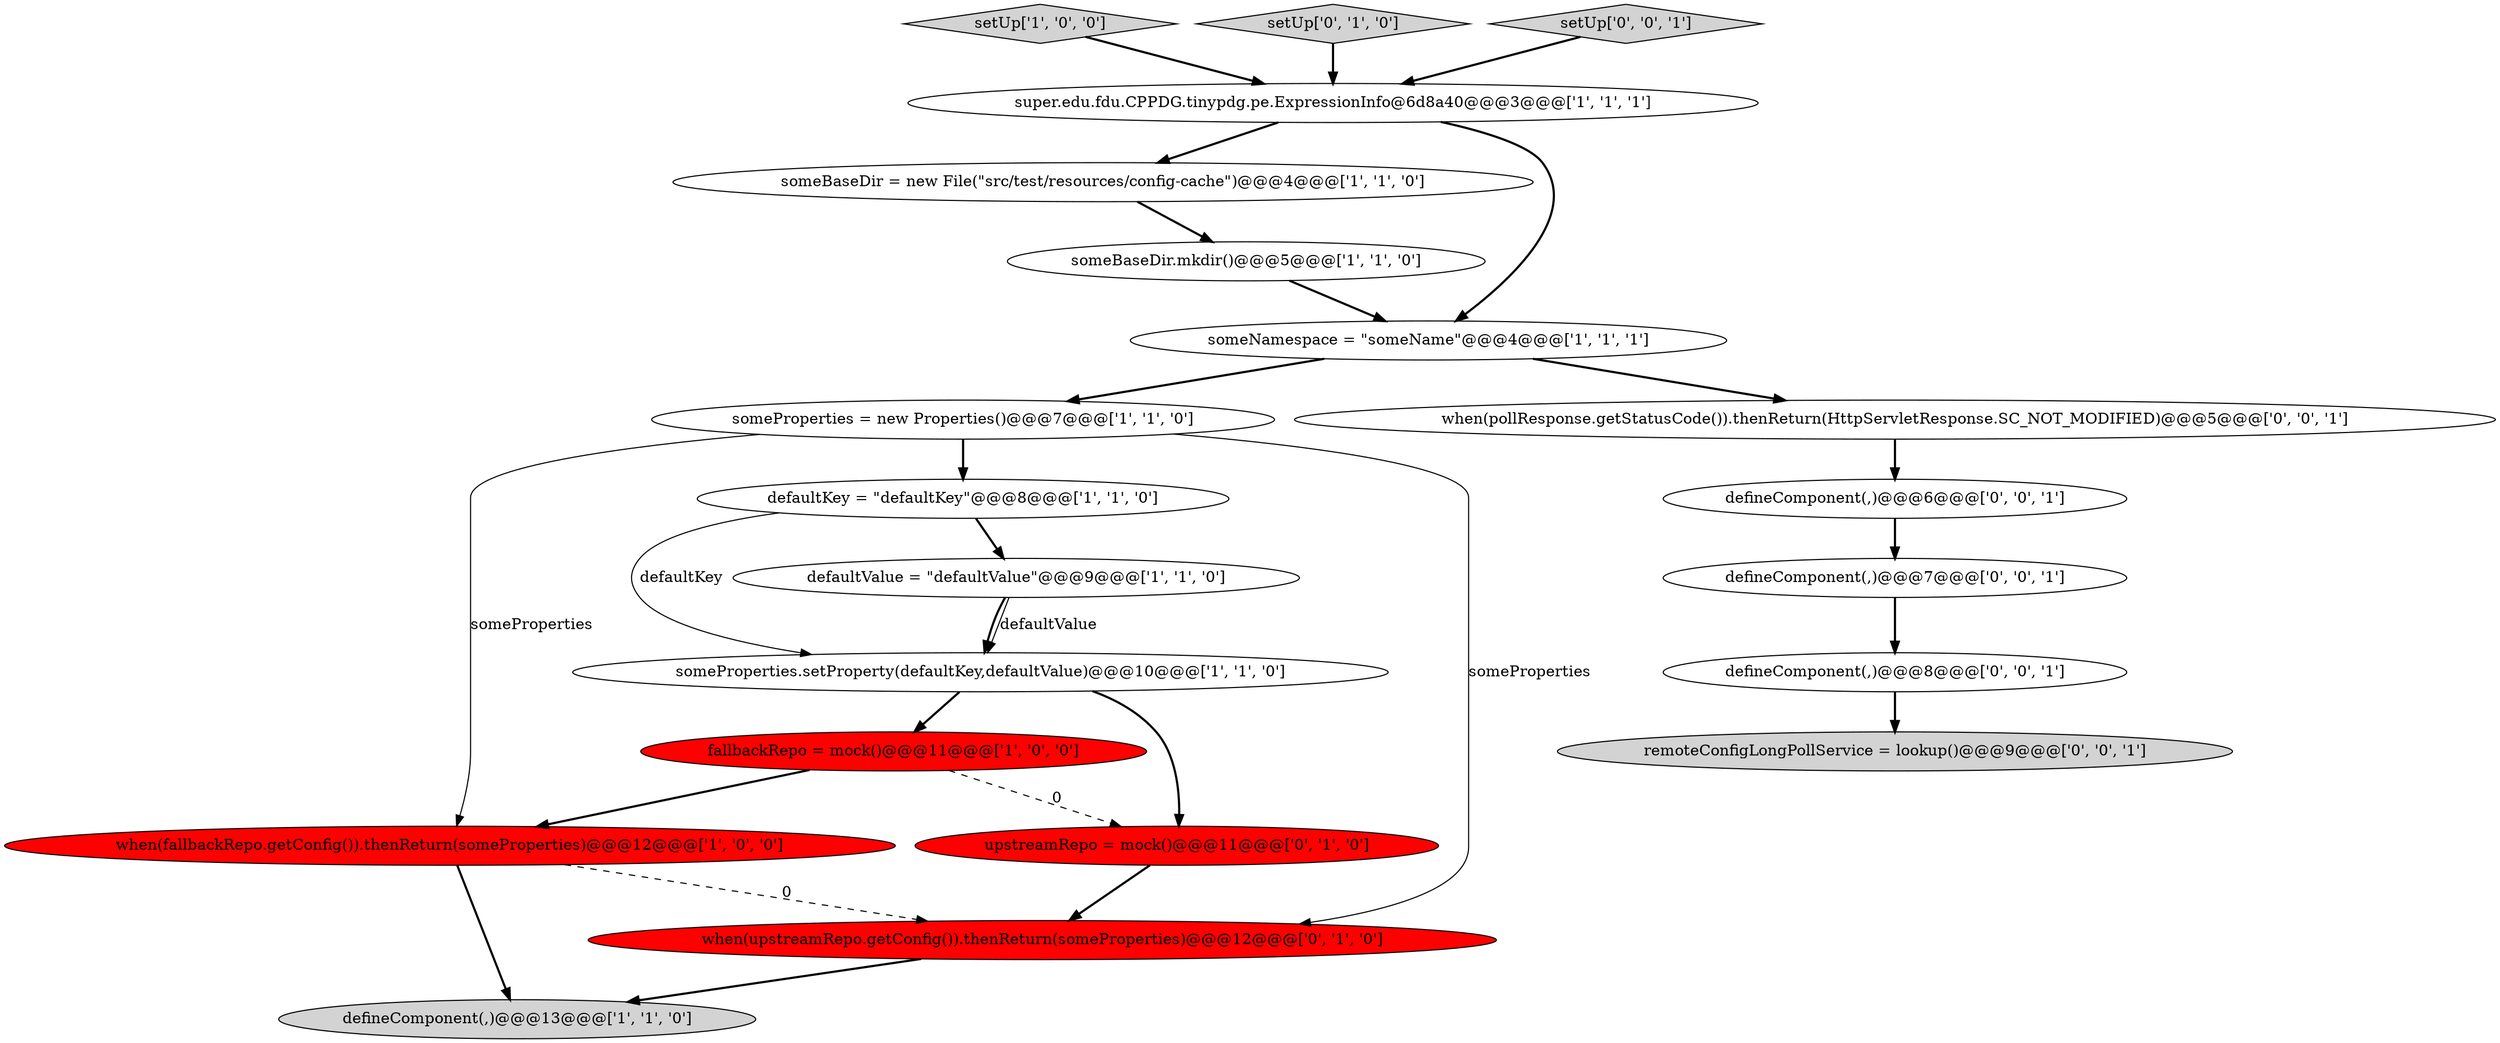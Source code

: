digraph {
1 [style = filled, label = "someProperties.setProperty(defaultKey,defaultValue)@@@10@@@['1', '1', '0']", fillcolor = white, shape = ellipse image = "AAA0AAABBB1BBB"];
8 [style = filled, label = "setUp['1', '0', '0']", fillcolor = lightgray, shape = diamond image = "AAA0AAABBB1BBB"];
15 [style = filled, label = "defineComponent(,)@@@6@@@['0', '0', '1']", fillcolor = white, shape = ellipse image = "AAA0AAABBB3BBB"];
0 [style = filled, label = "when(fallbackRepo.getConfig()).thenReturn(someProperties)@@@12@@@['1', '0', '0']", fillcolor = red, shape = ellipse image = "AAA1AAABBB1BBB"];
20 [style = filled, label = "defineComponent(,)@@@7@@@['0', '0', '1']", fillcolor = white, shape = ellipse image = "AAA0AAABBB3BBB"];
14 [style = filled, label = "setUp['0', '1', '0']", fillcolor = lightgray, shape = diamond image = "AAA0AAABBB2BBB"];
10 [style = filled, label = "someBaseDir.mkdir()@@@5@@@['1', '1', '0']", fillcolor = white, shape = ellipse image = "AAA0AAABBB1BBB"];
18 [style = filled, label = "setUp['0', '0', '1']", fillcolor = lightgray, shape = diamond image = "AAA0AAABBB3BBB"];
4 [style = filled, label = "defaultValue = \"defaultValue\"@@@9@@@['1', '1', '0']", fillcolor = white, shape = ellipse image = "AAA0AAABBB1BBB"];
3 [style = filled, label = "super.edu.fdu.CPPDG.tinypdg.pe.ExpressionInfo@6d8a40@@@3@@@['1', '1', '1']", fillcolor = white, shape = ellipse image = "AAA0AAABBB1BBB"];
7 [style = filled, label = "defineComponent(,)@@@13@@@['1', '1', '0']", fillcolor = lightgray, shape = ellipse image = "AAA0AAABBB1BBB"];
6 [style = filled, label = "fallbackRepo = mock()@@@11@@@['1', '0', '0']", fillcolor = red, shape = ellipse image = "AAA1AAABBB1BBB"];
13 [style = filled, label = "when(upstreamRepo.getConfig()).thenReturn(someProperties)@@@12@@@['0', '1', '0']", fillcolor = red, shape = ellipse image = "AAA1AAABBB2BBB"];
16 [style = filled, label = "defineComponent(,)@@@8@@@['0', '0', '1']", fillcolor = white, shape = ellipse image = "AAA0AAABBB3BBB"];
17 [style = filled, label = "remoteConfigLongPollService = lookup()@@@9@@@['0', '0', '1']", fillcolor = lightgray, shape = ellipse image = "AAA0AAABBB3BBB"];
2 [style = filled, label = "someBaseDir = new File(\"src/test/resources/config-cache\")@@@4@@@['1', '1', '0']", fillcolor = white, shape = ellipse image = "AAA0AAABBB1BBB"];
5 [style = filled, label = "defaultKey = \"defaultKey\"@@@8@@@['1', '1', '0']", fillcolor = white, shape = ellipse image = "AAA0AAABBB1BBB"];
9 [style = filled, label = "someProperties = new Properties()@@@7@@@['1', '1', '0']", fillcolor = white, shape = ellipse image = "AAA0AAABBB1BBB"];
12 [style = filled, label = "upstreamRepo = mock()@@@11@@@['0', '1', '0']", fillcolor = red, shape = ellipse image = "AAA1AAABBB2BBB"];
19 [style = filled, label = "when(pollResponse.getStatusCode()).thenReturn(HttpServletResponse.SC_NOT_MODIFIED)@@@5@@@['0', '0', '1']", fillcolor = white, shape = ellipse image = "AAA0AAABBB3BBB"];
11 [style = filled, label = "someNamespace = \"someName\"@@@4@@@['1', '1', '1']", fillcolor = white, shape = ellipse image = "AAA0AAABBB1BBB"];
14->3 [style = bold, label=""];
18->3 [style = bold, label=""];
4->1 [style = solid, label="defaultValue"];
8->3 [style = bold, label=""];
9->13 [style = solid, label="someProperties"];
3->11 [style = bold, label=""];
9->0 [style = solid, label="someProperties"];
6->0 [style = bold, label=""];
16->17 [style = bold, label=""];
11->19 [style = bold, label=""];
2->10 [style = bold, label=""];
11->9 [style = bold, label=""];
5->1 [style = solid, label="defaultKey"];
0->7 [style = bold, label=""];
6->12 [style = dashed, label="0"];
12->13 [style = bold, label=""];
1->6 [style = bold, label=""];
20->16 [style = bold, label=""];
3->2 [style = bold, label=""];
13->7 [style = bold, label=""];
15->20 [style = bold, label=""];
5->4 [style = bold, label=""];
0->13 [style = dashed, label="0"];
1->12 [style = bold, label=""];
9->5 [style = bold, label=""];
4->1 [style = bold, label=""];
19->15 [style = bold, label=""];
10->11 [style = bold, label=""];
}
